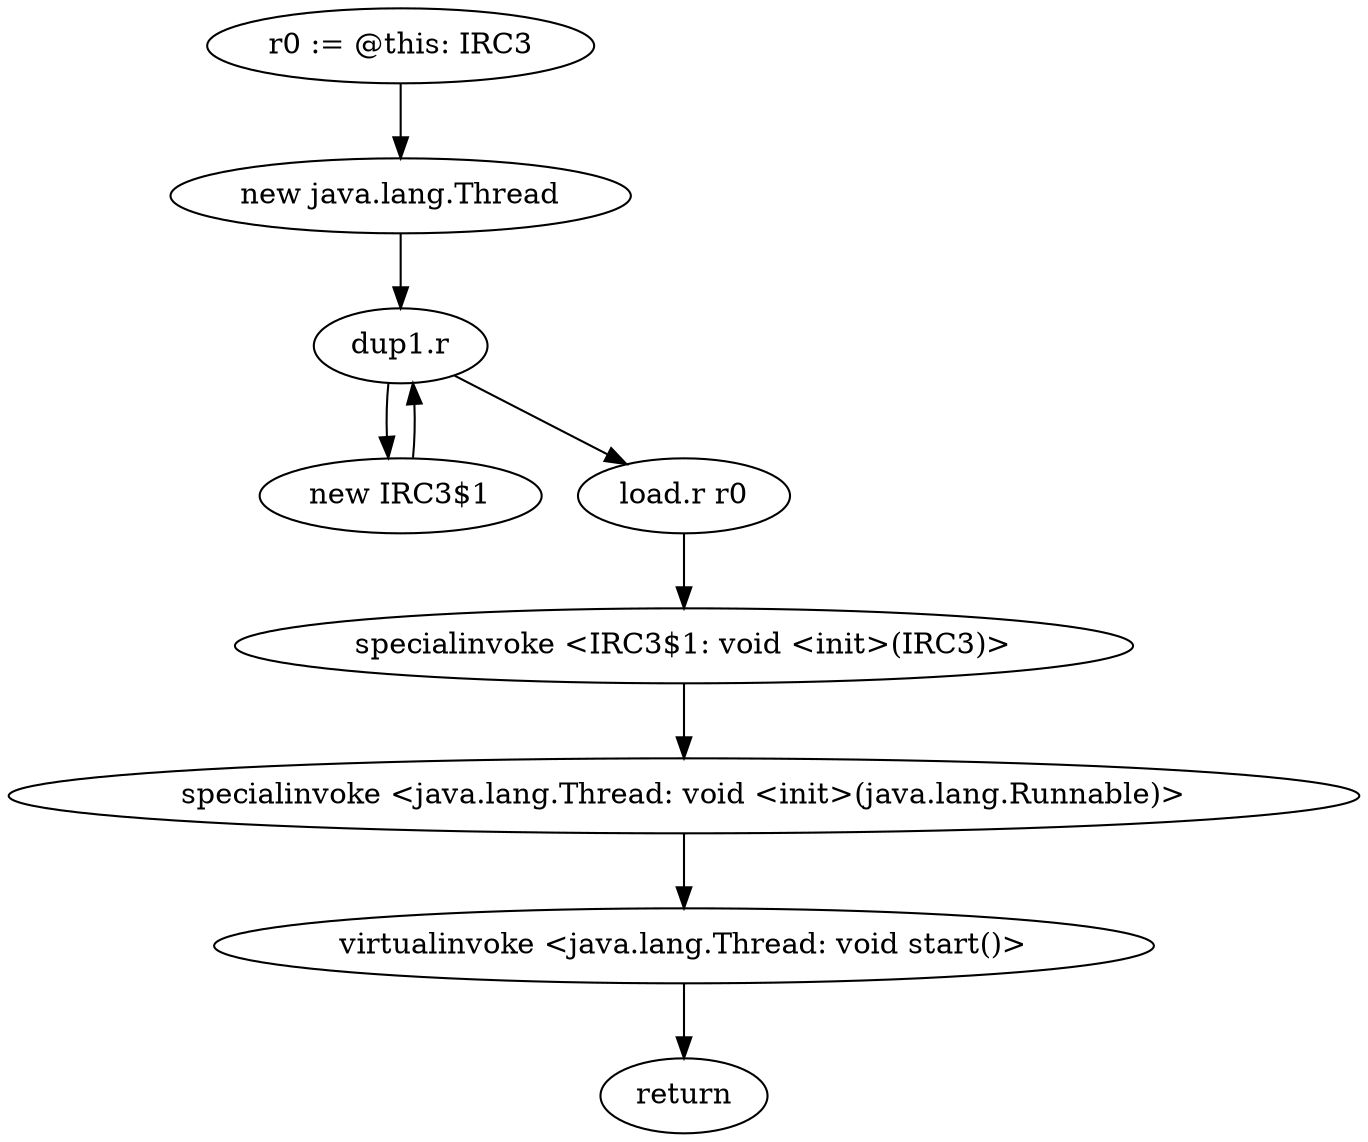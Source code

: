 digraph "" {
    "r0 := @this: IRC3"
    "new java.lang.Thread"
    "r0 := @this: IRC3"->"new java.lang.Thread";
    "dup1.r"
    "new java.lang.Thread"->"dup1.r";
    "new IRC3$1"
    "dup1.r"->"new IRC3$1";
    "new IRC3$1"->"dup1.r";
    "load.r r0"
    "dup1.r"->"load.r r0";
    "specialinvoke <IRC3$1: void <init>(IRC3)>"
    "load.r r0"->"specialinvoke <IRC3$1: void <init>(IRC3)>";
    "specialinvoke <java.lang.Thread: void <init>(java.lang.Runnable)>"
    "specialinvoke <IRC3$1: void <init>(IRC3)>"->"specialinvoke <java.lang.Thread: void <init>(java.lang.Runnable)>";
    "virtualinvoke <java.lang.Thread: void start()>"
    "specialinvoke <java.lang.Thread: void <init>(java.lang.Runnable)>"->"virtualinvoke <java.lang.Thread: void start()>";
    "return"
    "virtualinvoke <java.lang.Thread: void start()>"->"return";
}
